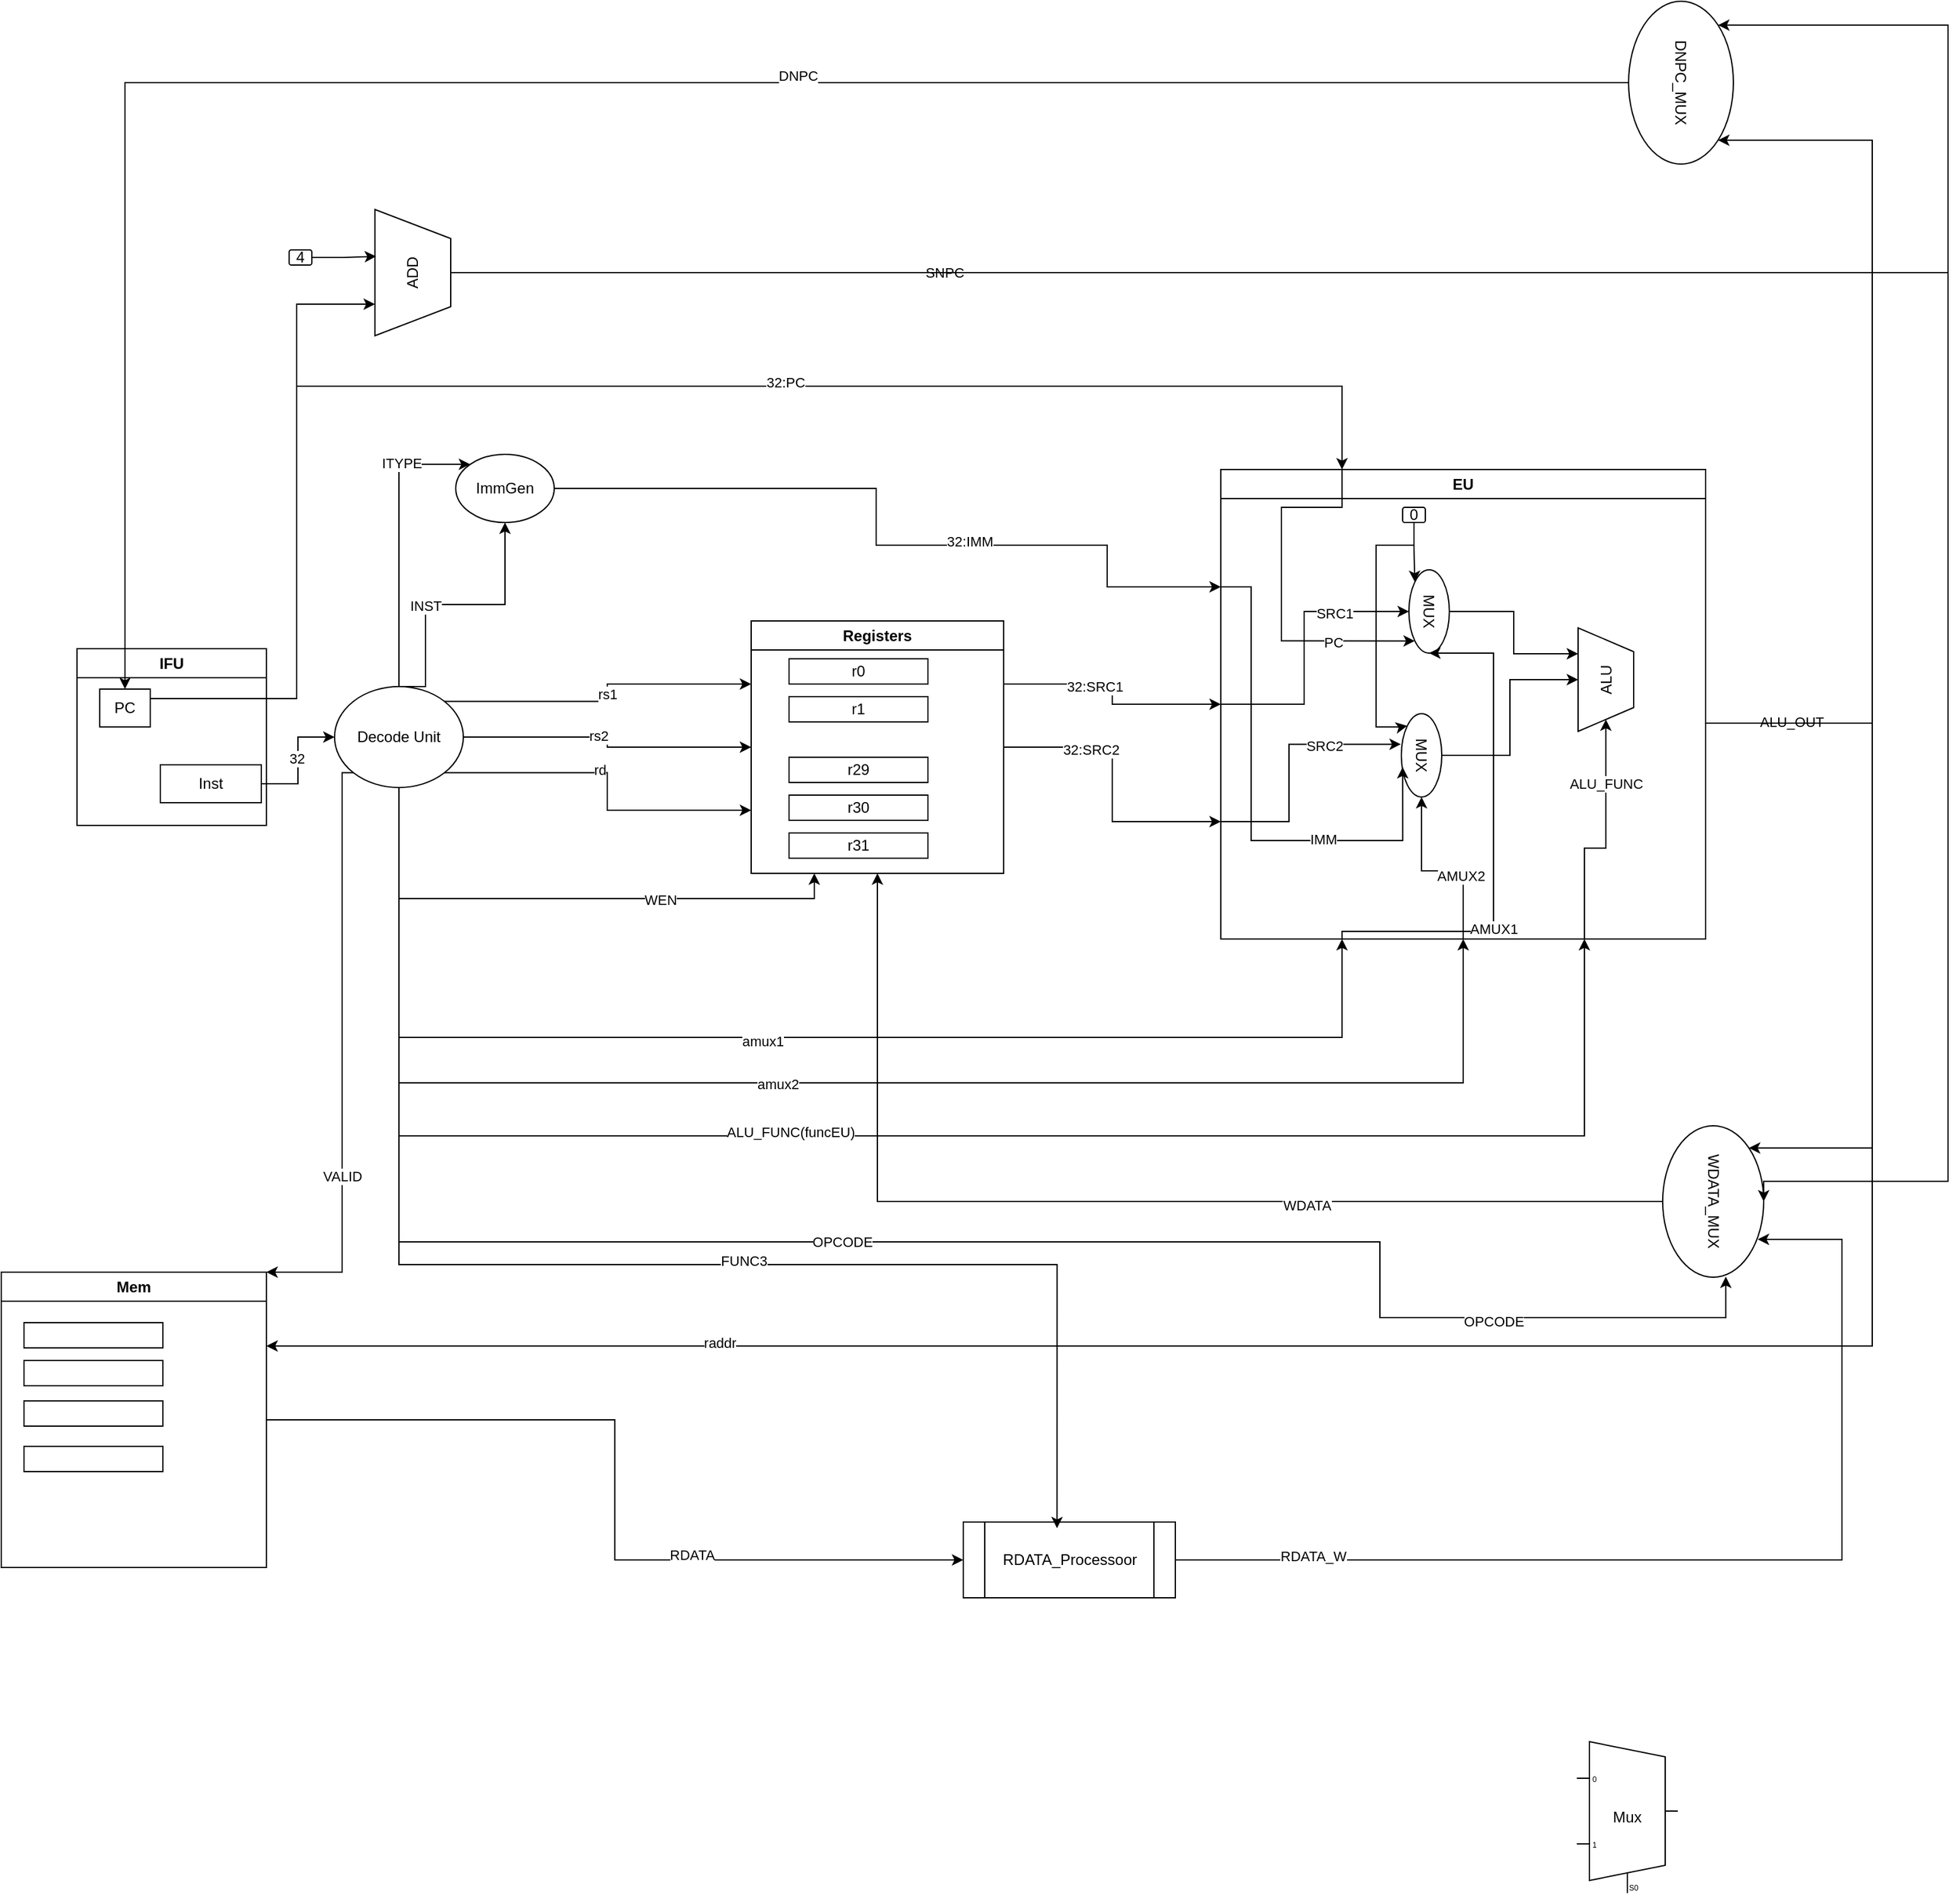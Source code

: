 <mxfile version="26.0.15" pages="3">
  <diagram name="第 1 页" id="GN0OuoiCQ_aFy3DAeqMj">
    <mxGraphModel dx="1313" dy="1822" grid="1" gridSize="6" guides="1" tooltips="1" connect="1" arrows="1" fold="1" page="1" pageScale="1" pageWidth="827" pageHeight="1169" math="0" shadow="0">
      <root>
        <mxCell id="0" />
        <mxCell id="1" parent="0" />
        <mxCell id="QfNz0zNg1munmrCPS3T4-1" value="IFU" style="swimlane;whiteSpace=wrap;html=1;" parent="1" vertex="1">
          <mxGeometry x="90" y="280" width="150" height="140" as="geometry" />
        </mxCell>
        <mxCell id="QfNz0zNg1munmrCPS3T4-2" value="PC" style="rounded=0;whiteSpace=wrap;html=1;" parent="QfNz0zNg1munmrCPS3T4-1" vertex="1">
          <mxGeometry x="18" y="32" width="40" height="30" as="geometry" />
        </mxCell>
        <mxCell id="QfNz0zNg1munmrCPS3T4-3" value="Inst" style="rounded=0;whiteSpace=wrap;html=1;" parent="QfNz0zNg1munmrCPS3T4-1" vertex="1">
          <mxGeometry x="66" y="92" width="80" height="30" as="geometry" />
        </mxCell>
        <mxCell id="okmHTZkQUsZOJ27MCKVJ-14" style="edgeStyle=orthogonalEdgeStyle;rounded=0;orthogonalLoop=1;jettySize=auto;html=1;exitX=1;exitY=0;exitDx=0;exitDy=0;entryX=0;entryY=0.25;entryDx=0;entryDy=0;" parent="1" source="QfNz0zNg1munmrCPS3T4-4" target="okmHTZkQUsZOJ27MCKVJ-3" edge="1">
          <mxGeometry relative="1" as="geometry" />
        </mxCell>
        <mxCell id="okmHTZkQUsZOJ27MCKVJ-15" value="rs1" style="edgeLabel;html=1;align=center;verticalAlign=middle;resizable=0;points=[];" parent="okmHTZkQUsZOJ27MCKVJ-14" vertex="1" connectable="0">
          <mxGeometry x="0.049" relative="1" as="geometry">
            <mxPoint as="offset" />
          </mxGeometry>
        </mxCell>
        <mxCell id="okmHTZkQUsZOJ27MCKVJ-17" style="edgeStyle=orthogonalEdgeStyle;rounded=0;orthogonalLoop=1;jettySize=auto;html=1;exitX=1;exitY=0.5;exitDx=0;exitDy=0;entryX=0;entryY=0.5;entryDx=0;entryDy=0;" parent="1" source="QfNz0zNg1munmrCPS3T4-4" target="okmHTZkQUsZOJ27MCKVJ-3" edge="1">
          <mxGeometry relative="1" as="geometry" />
        </mxCell>
        <mxCell id="okmHTZkQUsZOJ27MCKVJ-18" value="rs2" style="edgeLabel;html=1;align=center;verticalAlign=middle;resizable=0;points=[];" parent="okmHTZkQUsZOJ27MCKVJ-17" vertex="1" connectable="0">
          <mxGeometry x="-0.096" y="1" relative="1" as="geometry">
            <mxPoint as="offset" />
          </mxGeometry>
        </mxCell>
        <mxCell id="okmHTZkQUsZOJ27MCKVJ-19" style="edgeStyle=orthogonalEdgeStyle;rounded=0;orthogonalLoop=1;jettySize=auto;html=1;exitX=1;exitY=1;exitDx=0;exitDy=0;entryX=0;entryY=0.75;entryDx=0;entryDy=0;" parent="1" source="QfNz0zNg1munmrCPS3T4-4" target="okmHTZkQUsZOJ27MCKVJ-3" edge="1">
          <mxGeometry relative="1" as="geometry" />
        </mxCell>
        <mxCell id="okmHTZkQUsZOJ27MCKVJ-20" value="rd" style="edgeLabel;html=1;align=center;verticalAlign=middle;resizable=0;points=[];" parent="okmHTZkQUsZOJ27MCKVJ-19" vertex="1" connectable="0">
          <mxGeometry x="-0.1" y="3" relative="1" as="geometry">
            <mxPoint as="offset" />
          </mxGeometry>
        </mxCell>
        <mxCell id="okmHTZkQUsZOJ27MCKVJ-21" style="edgeStyle=orthogonalEdgeStyle;rounded=0;orthogonalLoop=1;jettySize=auto;html=1;exitX=0.5;exitY=1;exitDx=0;exitDy=0;entryX=0.25;entryY=1;entryDx=0;entryDy=0;" parent="1" source="QfNz0zNg1munmrCPS3T4-4" target="okmHTZkQUsZOJ27MCKVJ-3" edge="1">
          <mxGeometry relative="1" as="geometry" />
        </mxCell>
        <mxCell id="okmHTZkQUsZOJ27MCKVJ-22" value="WEN" style="edgeLabel;html=1;align=center;verticalAlign=middle;resizable=0;points=[];" parent="okmHTZkQUsZOJ27MCKVJ-21" vertex="1" connectable="0">
          <mxGeometry x="0.347" y="-1" relative="1" as="geometry">
            <mxPoint as="offset" />
          </mxGeometry>
        </mxCell>
        <mxCell id="okmHTZkQUsZOJ27MCKVJ-24" style="edgeStyle=orthogonalEdgeStyle;rounded=0;orthogonalLoop=1;jettySize=auto;html=1;exitX=0.5;exitY=0;exitDx=0;exitDy=0;entryX=0;entryY=0;entryDx=0;entryDy=0;" parent="1" source="QfNz0zNg1munmrCPS3T4-4" target="okmHTZkQUsZOJ27MCKVJ-23" edge="1">
          <mxGeometry relative="1" as="geometry">
            <Array as="points">
              <mxPoint x="345" y="134" />
            </Array>
          </mxGeometry>
        </mxCell>
        <mxCell id="okmHTZkQUsZOJ27MCKVJ-28" value="ITYPE" style="edgeLabel;html=1;align=center;verticalAlign=middle;resizable=0;points=[];" parent="okmHTZkQUsZOJ27MCKVJ-24" vertex="1" connectable="0">
          <mxGeometry x="0.533" y="1" relative="1" as="geometry">
            <mxPoint as="offset" />
          </mxGeometry>
        </mxCell>
        <mxCell id="okmHTZkQUsZOJ27MCKVJ-36" style="edgeStyle=orthogonalEdgeStyle;rounded=0;orthogonalLoop=1;jettySize=auto;html=1;exitX=0.5;exitY=0;exitDx=0;exitDy=0;entryX=0.5;entryY=1;entryDx=0;entryDy=0;" parent="1" source="QfNz0zNg1munmrCPS3T4-4" target="okmHTZkQUsZOJ27MCKVJ-23" edge="1">
          <mxGeometry relative="1" as="geometry">
            <Array as="points">
              <mxPoint x="366" y="310" />
              <mxPoint x="366" y="245" />
              <mxPoint x="429" y="245" />
            </Array>
          </mxGeometry>
        </mxCell>
        <mxCell id="okmHTZkQUsZOJ27MCKVJ-37" value="INST" style="edgeLabel;html=1;align=center;verticalAlign=middle;resizable=0;points=[];" parent="okmHTZkQUsZOJ27MCKVJ-36" vertex="1" connectable="0">
          <mxGeometry x="-0.203" relative="1" as="geometry">
            <mxPoint as="offset" />
          </mxGeometry>
        </mxCell>
        <mxCell id="okmHTZkQUsZOJ27MCKVJ-68" style="edgeStyle=orthogonalEdgeStyle;rounded=0;orthogonalLoop=1;jettySize=auto;html=1;exitX=0.5;exitY=1;exitDx=0;exitDy=0;entryX=0.25;entryY=1;entryDx=0;entryDy=0;" parent="1" source="QfNz0zNg1munmrCPS3T4-4" target="okmHTZkQUsZOJ27MCKVJ-55" edge="1">
          <mxGeometry relative="1" as="geometry">
            <Array as="points">
              <mxPoint x="345" y="588" />
              <mxPoint x="1092" y="588" />
            </Array>
          </mxGeometry>
        </mxCell>
        <mxCell id="okmHTZkQUsZOJ27MCKVJ-69" value="amux1" style="edgeLabel;html=1;align=center;verticalAlign=middle;resizable=0;points=[];" parent="okmHTZkQUsZOJ27MCKVJ-68" vertex="1" connectable="0">
          <mxGeometry x="-0.051" y="-3" relative="1" as="geometry">
            <mxPoint as="offset" />
          </mxGeometry>
        </mxCell>
        <mxCell id="okmHTZkQUsZOJ27MCKVJ-70" style="edgeStyle=orthogonalEdgeStyle;rounded=0;orthogonalLoop=1;jettySize=auto;html=1;exitX=0.5;exitY=1;exitDx=0;exitDy=0;entryX=0.5;entryY=1;entryDx=0;entryDy=0;" parent="1" source="QfNz0zNg1munmrCPS3T4-4" target="okmHTZkQUsZOJ27MCKVJ-55" edge="1">
          <mxGeometry relative="1" as="geometry">
            <Array as="points">
              <mxPoint x="345" y="624" />
              <mxPoint x="1188" y="624" />
            </Array>
          </mxGeometry>
        </mxCell>
        <mxCell id="okmHTZkQUsZOJ27MCKVJ-71" value="amux2" style="edgeLabel;html=1;align=center;verticalAlign=middle;resizable=0;points=[];" parent="okmHTZkQUsZOJ27MCKVJ-70" vertex="1" connectable="0">
          <mxGeometry x="-0.103" y="-1" relative="1" as="geometry">
            <mxPoint as="offset" />
          </mxGeometry>
        </mxCell>
        <mxCell id="okmHTZkQUsZOJ27MCKVJ-72" style="edgeStyle=orthogonalEdgeStyle;rounded=0;orthogonalLoop=1;jettySize=auto;html=1;exitX=0.5;exitY=1;exitDx=0;exitDy=0;entryX=0.75;entryY=1;entryDx=0;entryDy=0;" parent="1" source="QfNz0zNg1munmrCPS3T4-4" target="okmHTZkQUsZOJ27MCKVJ-55" edge="1">
          <mxGeometry relative="1" as="geometry">
            <Array as="points">
              <mxPoint x="345" y="666" />
              <mxPoint x="1284" y="666" />
            </Array>
          </mxGeometry>
        </mxCell>
        <mxCell id="okmHTZkQUsZOJ27MCKVJ-73" value="ALU_FUNC(funcEU)" style="edgeLabel;html=1;align=center;verticalAlign=middle;resizable=0;points=[];" parent="okmHTZkQUsZOJ27MCKVJ-72" vertex="1" connectable="0">
          <mxGeometry x="-0.146" y="3" relative="1" as="geometry">
            <mxPoint as="offset" />
          </mxGeometry>
        </mxCell>
        <mxCell id="Ti2YVI1qTN8rpE1r6u0E-8" style="edgeStyle=orthogonalEdgeStyle;rounded=0;orthogonalLoop=1;jettySize=auto;html=1;exitX=0;exitY=1;exitDx=0;exitDy=0;entryX=1;entryY=0;entryDx=0;entryDy=0;" edge="1" parent="1" source="QfNz0zNg1munmrCPS3T4-4" target="QfNz0zNg1munmrCPS3T4-6">
          <mxGeometry relative="1" as="geometry">
            <Array as="points">
              <mxPoint x="300" y="378" />
              <mxPoint x="300" y="774" />
            </Array>
          </mxGeometry>
        </mxCell>
        <mxCell id="Ti2YVI1qTN8rpE1r6u0E-9" value="VALID" style="edgeLabel;html=1;align=center;verticalAlign=middle;resizable=0;points=[];" vertex="1" connectable="0" parent="Ti2YVI1qTN8rpE1r6u0E-8">
          <mxGeometry x="0.412" relative="1" as="geometry">
            <mxPoint as="offset" />
          </mxGeometry>
        </mxCell>
        <mxCell id="QfNz0zNg1munmrCPS3T4-4" value="Decode Unit" style="ellipse;whiteSpace=wrap;html=1;" parent="1" vertex="1">
          <mxGeometry x="294" y="310" width="102" height="80" as="geometry" />
        </mxCell>
        <mxCell id="QfNz0zNg1munmrCPS3T4-5" style="edgeStyle=orthogonalEdgeStyle;rounded=0;orthogonalLoop=1;jettySize=auto;html=1;exitX=1;exitY=0.5;exitDx=0;exitDy=0;entryX=0;entryY=0.5;entryDx=0;entryDy=0;" parent="1" source="QfNz0zNg1munmrCPS3T4-3" target="QfNz0zNg1munmrCPS3T4-4" edge="1">
          <mxGeometry relative="1" as="geometry" />
        </mxCell>
        <mxCell id="QfNz0zNg1munmrCPS3T4-13" value="32" style="edgeLabel;html=1;align=center;verticalAlign=middle;resizable=0;points=[];" parent="QfNz0zNg1munmrCPS3T4-5" vertex="1" connectable="0">
          <mxGeometry x="0.032" y="1" relative="1" as="geometry">
            <mxPoint as="offset" />
          </mxGeometry>
        </mxCell>
        <mxCell id="Ti2YVI1qTN8rpE1r6u0E-30" style="edgeStyle=orthogonalEdgeStyle;rounded=0;orthogonalLoop=1;jettySize=auto;html=1;exitX=1;exitY=0.5;exitDx=0;exitDy=0;entryX=0;entryY=0.5;entryDx=0;entryDy=0;" edge="1" parent="1" source="QfNz0zNg1munmrCPS3T4-6" target="Ti2YVI1qTN8rpE1r6u0E-31">
          <mxGeometry relative="1" as="geometry">
            <mxPoint x="726" y="1014" as="targetPoint" />
          </mxGeometry>
        </mxCell>
        <mxCell id="Ti2YVI1qTN8rpE1r6u0E-35" value="RDATA" style="edgeLabel;html=1;align=center;verticalAlign=middle;resizable=0;points=[];" vertex="1" connectable="0" parent="Ti2YVI1qTN8rpE1r6u0E-30">
          <mxGeometry x="0.351" y="4" relative="1" as="geometry">
            <mxPoint as="offset" />
          </mxGeometry>
        </mxCell>
        <mxCell id="QfNz0zNg1munmrCPS3T4-6" value="Mem" style="swimlane;whiteSpace=wrap;html=1;" parent="1" vertex="1">
          <mxGeometry x="30" y="774" width="210" height="234" as="geometry" />
        </mxCell>
        <mxCell id="QfNz0zNg1munmrCPS3T4-9" value="" style="rounded=0;whiteSpace=wrap;html=1;" parent="QfNz0zNg1munmrCPS3T4-6" vertex="1">
          <mxGeometry x="18" y="40" width="110" height="20" as="geometry" />
        </mxCell>
        <mxCell id="QfNz0zNg1munmrCPS3T4-10" value="" style="rounded=0;whiteSpace=wrap;html=1;" parent="QfNz0zNg1munmrCPS3T4-6" vertex="1">
          <mxGeometry x="18" y="138" width="110" height="20" as="geometry" />
        </mxCell>
        <mxCell id="QfNz0zNg1munmrCPS3T4-11" value="" style="rounded=0;whiteSpace=wrap;html=1;" parent="QfNz0zNg1munmrCPS3T4-6" vertex="1">
          <mxGeometry x="18" y="102" width="110" height="20" as="geometry" />
        </mxCell>
        <mxCell id="QfNz0zNg1munmrCPS3T4-12" value="" style="rounded=0;whiteSpace=wrap;html=1;" parent="QfNz0zNg1munmrCPS3T4-6" vertex="1">
          <mxGeometry x="18" y="70" width="110" height="20" as="geometry" />
        </mxCell>
        <mxCell id="okmHTZkQUsZOJ27MCKVJ-60" style="edgeStyle=orthogonalEdgeStyle;rounded=0;orthogonalLoop=1;jettySize=auto;html=1;exitX=1;exitY=0.25;exitDx=0;exitDy=0;entryX=0;entryY=0.5;entryDx=0;entryDy=0;" parent="1" source="okmHTZkQUsZOJ27MCKVJ-3" target="okmHTZkQUsZOJ27MCKVJ-55" edge="1">
          <mxGeometry relative="1" as="geometry" />
        </mxCell>
        <mxCell id="okmHTZkQUsZOJ27MCKVJ-61" value="32:SRC1" style="edgeLabel;html=1;align=center;verticalAlign=middle;resizable=0;points=[];" parent="okmHTZkQUsZOJ27MCKVJ-60" vertex="1" connectable="0">
          <mxGeometry x="-0.242" y="-2" relative="1" as="geometry">
            <mxPoint as="offset" />
          </mxGeometry>
        </mxCell>
        <mxCell id="okmHTZkQUsZOJ27MCKVJ-62" style="edgeStyle=orthogonalEdgeStyle;rounded=0;orthogonalLoop=1;jettySize=auto;html=1;exitX=1;exitY=0.5;exitDx=0;exitDy=0;entryX=0;entryY=0.75;entryDx=0;entryDy=0;" parent="1" source="okmHTZkQUsZOJ27MCKVJ-3" target="okmHTZkQUsZOJ27MCKVJ-55" edge="1">
          <mxGeometry relative="1" as="geometry" />
        </mxCell>
        <mxCell id="okmHTZkQUsZOJ27MCKVJ-63" value="32:SRC2" style="edgeLabel;html=1;align=center;verticalAlign=middle;resizable=0;points=[];" parent="okmHTZkQUsZOJ27MCKVJ-62" vertex="1" connectable="0">
          <mxGeometry x="-0.404" y="-2" relative="1" as="geometry">
            <mxPoint as="offset" />
          </mxGeometry>
        </mxCell>
        <mxCell id="okmHTZkQUsZOJ27MCKVJ-3" value="Registers" style="swimlane;whiteSpace=wrap;html=1;" parent="1" vertex="1">
          <mxGeometry x="624" y="258" width="200" height="200" as="geometry" />
        </mxCell>
        <mxCell id="okmHTZkQUsZOJ27MCKVJ-4" value="r0" style="rounded=0;whiteSpace=wrap;html=1;" parent="okmHTZkQUsZOJ27MCKVJ-3" vertex="1">
          <mxGeometry x="30" y="30" width="110" height="20" as="geometry" />
        </mxCell>
        <mxCell id="okmHTZkQUsZOJ27MCKVJ-9" value="r31" style="rounded=0;whiteSpace=wrap;html=1;" parent="okmHTZkQUsZOJ27MCKVJ-3" vertex="1">
          <mxGeometry x="30" y="168" width="110" height="20" as="geometry" />
        </mxCell>
        <mxCell id="okmHTZkQUsZOJ27MCKVJ-8" value="r30" style="rounded=0;whiteSpace=wrap;html=1;" parent="okmHTZkQUsZOJ27MCKVJ-3" vertex="1">
          <mxGeometry x="30" y="138" width="110" height="20" as="geometry" />
        </mxCell>
        <mxCell id="okmHTZkQUsZOJ27MCKVJ-7" value="r29" style="rounded=0;whiteSpace=wrap;html=1;" parent="okmHTZkQUsZOJ27MCKVJ-3" vertex="1">
          <mxGeometry x="30" y="108" width="110" height="20" as="geometry" />
        </mxCell>
        <mxCell id="okmHTZkQUsZOJ27MCKVJ-6" value="r1" style="rounded=0;whiteSpace=wrap;html=1;" parent="okmHTZkQUsZOJ27MCKVJ-3" vertex="1">
          <mxGeometry x="30" y="60" width="110" height="20" as="geometry" />
        </mxCell>
        <mxCell id="okmHTZkQUsZOJ27MCKVJ-58" style="edgeStyle=orthogonalEdgeStyle;rounded=0;orthogonalLoop=1;jettySize=auto;html=1;exitX=1;exitY=0.5;exitDx=0;exitDy=0;entryX=0;entryY=0.25;entryDx=0;entryDy=0;" parent="1" source="okmHTZkQUsZOJ27MCKVJ-23" target="okmHTZkQUsZOJ27MCKVJ-55" edge="1">
          <mxGeometry relative="1" as="geometry">
            <Array as="points">
              <mxPoint x="723" y="153" />
              <mxPoint x="723" y="198" />
              <mxPoint x="906" y="198" />
              <mxPoint x="906" y="231" />
            </Array>
          </mxGeometry>
        </mxCell>
        <mxCell id="okmHTZkQUsZOJ27MCKVJ-59" value="32:IMM" style="edgeLabel;html=1;align=center;verticalAlign=middle;resizable=0;points=[];" parent="okmHTZkQUsZOJ27MCKVJ-58" vertex="1" connectable="0">
          <mxGeometry x="0.235" y="3" relative="1" as="geometry">
            <mxPoint as="offset" />
          </mxGeometry>
        </mxCell>
        <mxCell id="okmHTZkQUsZOJ27MCKVJ-23" value="ImmGen" style="ellipse;whiteSpace=wrap;html=1;" parent="1" vertex="1">
          <mxGeometry x="390" y="126" width="78" height="54" as="geometry" />
        </mxCell>
        <mxCell id="okmHTZkQUsZOJ27MCKVJ-75" style="edgeStyle=orthogonalEdgeStyle;rounded=0;orthogonalLoop=1;jettySize=auto;html=1;exitX=1;exitY=0.5;exitDx=0;exitDy=0;entryX=0;entryY=0;entryDx=0;entryDy=0;" parent="1" source="okmHTZkQUsZOJ27MCKVJ-55" target="okmHTZkQUsZOJ27MCKVJ-74" edge="1">
          <mxGeometry relative="1" as="geometry">
            <Array as="points">
              <mxPoint x="1512" y="339" />
              <mxPoint x="1512" y="676" />
            </Array>
          </mxGeometry>
        </mxCell>
        <mxCell id="okmHTZkQUsZOJ27MCKVJ-76" value="ALU_OUT" style="edgeLabel;html=1;align=center;verticalAlign=middle;resizable=0;points=[];" parent="okmHTZkQUsZOJ27MCKVJ-75" vertex="1" connectable="0">
          <mxGeometry x="-0.717" y="1" relative="1" as="geometry">
            <mxPoint as="offset" />
          </mxGeometry>
        </mxCell>
        <mxCell id="okmHTZkQUsZOJ27MCKVJ-91" style="edgeStyle=orthogonalEdgeStyle;rounded=0;orthogonalLoop=1;jettySize=auto;html=1;exitX=1;exitY=0.5;exitDx=0;exitDy=0;entryX=1;entryY=0;entryDx=0;entryDy=0;" parent="1" source="okmHTZkQUsZOJ27MCKVJ-55" target="okmHTZkQUsZOJ27MCKVJ-40" edge="1">
          <mxGeometry relative="1" as="geometry">
            <Array as="points">
              <mxPoint x="1512" y="339" />
              <mxPoint x="1512" y="-123" />
            </Array>
          </mxGeometry>
        </mxCell>
        <mxCell id="Ti2YVI1qTN8rpE1r6u0E-4" style="edgeStyle=orthogonalEdgeStyle;rounded=0;orthogonalLoop=1;jettySize=auto;html=1;exitX=1;exitY=0.5;exitDx=0;exitDy=0;entryX=1;entryY=0.25;entryDx=0;entryDy=0;" edge="1" parent="1" source="okmHTZkQUsZOJ27MCKVJ-55" target="QfNz0zNg1munmrCPS3T4-6">
          <mxGeometry relative="1" as="geometry">
            <mxPoint x="1512" y="900" as="targetPoint" />
            <Array as="points">
              <mxPoint x="1512" y="339" />
              <mxPoint x="1512" y="833" />
            </Array>
          </mxGeometry>
        </mxCell>
        <mxCell id="Ti2YVI1qTN8rpE1r6u0E-5" value="raddr" style="edgeLabel;html=1;align=center;verticalAlign=middle;resizable=0;points=[];" vertex="1" connectable="0" parent="Ti2YVI1qTN8rpE1r6u0E-4">
          <mxGeometry x="0.626" y="-3" relative="1" as="geometry">
            <mxPoint x="1" as="offset" />
          </mxGeometry>
        </mxCell>
        <mxCell id="okmHTZkQUsZOJ27MCKVJ-55" value="EU" style="swimlane;whiteSpace=wrap;html=1;" parent="1" vertex="1">
          <mxGeometry x="996" y="138" width="384" height="372" as="geometry" />
        </mxCell>
        <mxCell id="okmHTZkQUsZOJ27MCKVJ-96" style="edgeStyle=orthogonalEdgeStyle;rounded=0;orthogonalLoop=1;jettySize=auto;html=1;exitX=0.5;exitY=0;exitDx=0;exitDy=0;entryX=0.75;entryY=0;entryDx=0;entryDy=0;" parent="okmHTZkQUsZOJ27MCKVJ-55" source="okmHTZkQUsZOJ27MCKVJ-39" target="okmHTZkQUsZOJ27MCKVJ-25" edge="1">
          <mxGeometry relative="1" as="geometry" />
        </mxCell>
        <mxCell id="okmHTZkQUsZOJ27MCKVJ-39" value="MUX" style="ellipse;whiteSpace=wrap;html=1;rotation=90;" parent="okmHTZkQUsZOJ27MCKVJ-55" vertex="1">
          <mxGeometry x="132" y="96.5" width="66" height="32" as="geometry" />
        </mxCell>
        <mxCell id="okmHTZkQUsZOJ27MCKVJ-25" value="ALU" style="verticalLabelPosition=middle;verticalAlign=middle;html=1;shape=trapezoid;perimeter=trapezoidPerimeter;whiteSpace=wrap;size=0.23;arcSize=10;flipV=1;labelPosition=center;align=center;rotation=-90;" parent="okmHTZkQUsZOJ27MCKVJ-55" vertex="1">
          <mxGeometry x="264" y="144.5" width="82" height="44" as="geometry" />
        </mxCell>
        <mxCell id="Ti2YVI1qTN8rpE1r6u0E-23" style="edgeStyle=orthogonalEdgeStyle;rounded=0;orthogonalLoop=1;jettySize=auto;html=1;exitX=0.5;exitY=1;exitDx=0;exitDy=0;entryX=0;entryY=1;entryDx=0;entryDy=0;" edge="1" parent="okmHTZkQUsZOJ27MCKVJ-55" source="okmHTZkQUsZOJ27MCKVJ-47" target="okmHTZkQUsZOJ27MCKVJ-39">
          <mxGeometry relative="1" as="geometry" />
        </mxCell>
        <mxCell id="okmHTZkQUsZOJ27MCKVJ-47" value="0" style="rounded=1;whiteSpace=wrap;html=1;" parent="okmHTZkQUsZOJ27MCKVJ-55" vertex="1">
          <mxGeometry x="144" y="30" width="18" height="12" as="geometry" />
        </mxCell>
        <mxCell id="okmHTZkQUsZOJ27MCKVJ-95" value="" style="edgeStyle=orthogonalEdgeStyle;rounded=0;orthogonalLoop=1;jettySize=auto;html=1;" parent="okmHTZkQUsZOJ27MCKVJ-55" source="okmHTZkQUsZOJ27MCKVJ-90" target="okmHTZkQUsZOJ27MCKVJ-25" edge="1">
          <mxGeometry relative="1" as="geometry" />
        </mxCell>
        <mxCell id="okmHTZkQUsZOJ27MCKVJ-90" value="MUX" style="ellipse;whiteSpace=wrap;html=1;rotation=90;" parent="okmHTZkQUsZOJ27MCKVJ-55" vertex="1">
          <mxGeometry x="126" y="210.5" width="66" height="32" as="geometry" />
        </mxCell>
        <mxCell id="Ti2YVI1qTN8rpE1r6u0E-12" style="edgeStyle=orthogonalEdgeStyle;rounded=0;orthogonalLoop=1;jettySize=auto;html=1;exitX=0.25;exitY=1;exitDx=0;exitDy=0;entryX=1;entryY=0.5;entryDx=0;entryDy=0;" edge="1" parent="okmHTZkQUsZOJ27MCKVJ-55" source="okmHTZkQUsZOJ27MCKVJ-55" target="okmHTZkQUsZOJ27MCKVJ-39">
          <mxGeometry relative="1" as="geometry">
            <Array as="points">
              <mxPoint x="96" y="366" />
              <mxPoint x="216" y="366" />
              <mxPoint x="216" y="146" />
            </Array>
          </mxGeometry>
        </mxCell>
        <mxCell id="Ti2YVI1qTN8rpE1r6u0E-13" value="AMUX1" style="edgeLabel;html=1;align=center;verticalAlign=middle;resizable=0;points=[];" vertex="1" connectable="0" parent="Ti2YVI1qTN8rpE1r6u0E-12">
          <mxGeometry x="-0.368" y="1" relative="1" as="geometry">
            <mxPoint y="-1" as="offset" />
          </mxGeometry>
        </mxCell>
        <mxCell id="Ti2YVI1qTN8rpE1r6u0E-14" style="edgeStyle=orthogonalEdgeStyle;rounded=0;orthogonalLoop=1;jettySize=auto;html=1;exitX=0.5;exitY=1;exitDx=0;exitDy=0;entryX=1;entryY=0.5;entryDx=0;entryDy=0;" edge="1" parent="okmHTZkQUsZOJ27MCKVJ-55" source="okmHTZkQUsZOJ27MCKVJ-55" target="okmHTZkQUsZOJ27MCKVJ-90">
          <mxGeometry relative="1" as="geometry">
            <Array as="points">
              <mxPoint x="192" y="318" />
              <mxPoint x="159" y="318" />
            </Array>
          </mxGeometry>
        </mxCell>
        <mxCell id="Ti2YVI1qTN8rpE1r6u0E-15" value="AMUX2" style="edgeLabel;html=1;align=center;verticalAlign=middle;resizable=0;points=[];" vertex="1" connectable="0" parent="Ti2YVI1qTN8rpE1r6u0E-14">
          <mxGeometry x="-0.308" y="1" relative="1" as="geometry">
            <mxPoint x="-1" as="offset" />
          </mxGeometry>
        </mxCell>
        <mxCell id="Ti2YVI1qTN8rpE1r6u0E-16" style="edgeStyle=orthogonalEdgeStyle;rounded=0;orthogonalLoop=1;jettySize=auto;html=1;exitX=0.75;exitY=1;exitDx=0;exitDy=0;entryX=0;entryY=0.5;entryDx=0;entryDy=0;" edge="1" parent="okmHTZkQUsZOJ27MCKVJ-55" source="okmHTZkQUsZOJ27MCKVJ-55" target="okmHTZkQUsZOJ27MCKVJ-25">
          <mxGeometry relative="1" as="geometry">
            <Array as="points">
              <mxPoint x="288" y="300" />
              <mxPoint x="305" y="300" />
            </Array>
          </mxGeometry>
        </mxCell>
        <mxCell id="Ti2YVI1qTN8rpE1r6u0E-17" value="ALU_FUNC" style="edgeLabel;html=1;align=center;verticalAlign=middle;resizable=0;points=[];" vertex="1" connectable="0" parent="Ti2YVI1qTN8rpE1r6u0E-16">
          <mxGeometry x="0.464" relative="1" as="geometry">
            <mxPoint as="offset" />
          </mxGeometry>
        </mxCell>
        <mxCell id="Ti2YVI1qTN8rpE1r6u0E-18" style="edgeStyle=orthogonalEdgeStyle;rounded=0;orthogonalLoop=1;jettySize=auto;html=1;exitX=0;exitY=0.5;exitDx=0;exitDy=0;entryX=0.5;entryY=1;entryDx=0;entryDy=0;" edge="1" parent="okmHTZkQUsZOJ27MCKVJ-55" source="okmHTZkQUsZOJ27MCKVJ-55" target="okmHTZkQUsZOJ27MCKVJ-39">
          <mxGeometry relative="1" as="geometry">
            <Array as="points">
              <mxPoint x="66" y="186" />
              <mxPoint x="66" y="113" />
            </Array>
          </mxGeometry>
        </mxCell>
        <mxCell id="Ti2YVI1qTN8rpE1r6u0E-19" value="SRC1" style="edgeLabel;html=1;align=center;verticalAlign=middle;resizable=0;points=[];" vertex="1" connectable="0" parent="Ti2YVI1qTN8rpE1r6u0E-18">
          <mxGeometry x="0.467" y="-1" relative="1" as="geometry">
            <mxPoint as="offset" />
          </mxGeometry>
        </mxCell>
        <mxCell id="Ti2YVI1qTN8rpE1r6u0E-20" style="edgeStyle=orthogonalEdgeStyle;rounded=0;orthogonalLoop=1;jettySize=auto;html=1;exitX=0.25;exitY=0;exitDx=0;exitDy=0;entryX=1;entryY=1;entryDx=0;entryDy=0;" edge="1" parent="okmHTZkQUsZOJ27MCKVJ-55" source="okmHTZkQUsZOJ27MCKVJ-55" target="okmHTZkQUsZOJ27MCKVJ-39">
          <mxGeometry relative="1" as="geometry">
            <Array as="points">
              <mxPoint x="96" y="30" />
              <mxPoint x="48" y="30" />
              <mxPoint x="48" y="136" />
            </Array>
          </mxGeometry>
        </mxCell>
        <mxCell id="Ti2YVI1qTN8rpE1r6u0E-24" value="PC" style="edgeLabel;html=1;align=center;verticalAlign=middle;resizable=0;points=[];" vertex="1" connectable="0" parent="Ti2YVI1qTN8rpE1r6u0E-20">
          <mxGeometry x="0.556" y="-1" relative="1" as="geometry">
            <mxPoint as="offset" />
          </mxGeometry>
        </mxCell>
        <mxCell id="Ti2YVI1qTN8rpE1r6u0E-25" style="edgeStyle=orthogonalEdgeStyle;rounded=0;orthogonalLoop=1;jettySize=auto;html=1;exitX=0.5;exitY=1;exitDx=0;exitDy=0;entryX=0;entryY=1;entryDx=0;entryDy=0;" edge="1" parent="okmHTZkQUsZOJ27MCKVJ-55" source="okmHTZkQUsZOJ27MCKVJ-47" target="okmHTZkQUsZOJ27MCKVJ-90">
          <mxGeometry relative="1" as="geometry">
            <Array as="points">
              <mxPoint x="153" y="60" />
              <mxPoint x="123" y="60" />
              <mxPoint x="123" y="204" />
              <mxPoint x="143" y="204" />
              <mxPoint x="143" y="203" />
            </Array>
          </mxGeometry>
        </mxCell>
        <mxCell id="Ti2YVI1qTN8rpE1r6u0E-26" style="edgeStyle=orthogonalEdgeStyle;rounded=0;orthogonalLoop=1;jettySize=auto;html=1;exitX=0;exitY=0.75;exitDx=0;exitDy=0;entryX=0.367;entryY=1.013;entryDx=0;entryDy=0;entryPerimeter=0;" edge="1" parent="okmHTZkQUsZOJ27MCKVJ-55" source="okmHTZkQUsZOJ27MCKVJ-55" target="okmHTZkQUsZOJ27MCKVJ-90">
          <mxGeometry relative="1" as="geometry">
            <Array as="points">
              <mxPoint x="54" y="279" />
              <mxPoint x="54" y="218" />
            </Array>
          </mxGeometry>
        </mxCell>
        <mxCell id="Ti2YVI1qTN8rpE1r6u0E-27" value="SRC2" style="edgeLabel;html=1;align=center;verticalAlign=middle;resizable=0;points=[];" vertex="1" connectable="0" parent="Ti2YVI1qTN8rpE1r6u0E-26">
          <mxGeometry x="0.408" y="-1" relative="1" as="geometry">
            <mxPoint as="offset" />
          </mxGeometry>
        </mxCell>
        <mxCell id="Ti2YVI1qTN8rpE1r6u0E-28" style="edgeStyle=orthogonalEdgeStyle;rounded=0;orthogonalLoop=1;jettySize=auto;html=1;exitX=0;exitY=0.25;exitDx=0;exitDy=0;entryX=0.641;entryY=0.967;entryDx=0;entryDy=0;entryPerimeter=0;" edge="1" parent="okmHTZkQUsZOJ27MCKVJ-55" source="okmHTZkQUsZOJ27MCKVJ-55" target="okmHTZkQUsZOJ27MCKVJ-90">
          <mxGeometry relative="1" as="geometry">
            <Array as="points">
              <mxPoint x="24" y="93" />
              <mxPoint x="24" y="294" />
              <mxPoint x="144" y="294" />
            </Array>
          </mxGeometry>
        </mxCell>
        <mxCell id="Ti2YVI1qTN8rpE1r6u0E-29" value="IMM" style="edgeLabel;html=1;align=center;verticalAlign=middle;resizable=0;points=[];" vertex="1" connectable="0" parent="Ti2YVI1qTN8rpE1r6u0E-28">
          <mxGeometry x="0.398" y="1" relative="1" as="geometry">
            <mxPoint as="offset" />
          </mxGeometry>
        </mxCell>
        <mxCell id="okmHTZkQUsZOJ27MCKVJ-64" style="edgeStyle=orthogonalEdgeStyle;rounded=0;orthogonalLoop=1;jettySize=auto;html=1;exitX=1;exitY=0.25;exitDx=0;exitDy=0;" parent="1" source="QfNz0zNg1munmrCPS3T4-2" edge="1">
          <mxGeometry relative="1" as="geometry">
            <Array as="points">
              <mxPoint x="264" y="320" />
              <mxPoint x="264" y="72" />
              <mxPoint x="1092" y="72" />
            </Array>
            <mxPoint x="1092" y="138" as="targetPoint" />
          </mxGeometry>
        </mxCell>
        <mxCell id="okmHTZkQUsZOJ27MCKVJ-66" value="32:PC" style="edgeLabel;html=1;align=center;verticalAlign=middle;resizable=0;points=[];" parent="okmHTZkQUsZOJ27MCKVJ-64" vertex="1" connectable="0">
          <mxGeometry x="0.193" y="3" relative="1" as="geometry">
            <mxPoint as="offset" />
          </mxGeometry>
        </mxCell>
        <mxCell id="okmHTZkQUsZOJ27MCKVJ-87" style="edgeStyle=orthogonalEdgeStyle;rounded=0;orthogonalLoop=1;jettySize=auto;html=1;exitX=0.5;exitY=1;exitDx=0;exitDy=0;entryX=0.5;entryY=1;entryDx=0;entryDy=0;" parent="1" source="okmHTZkQUsZOJ27MCKVJ-74" target="okmHTZkQUsZOJ27MCKVJ-3" edge="1">
          <mxGeometry relative="1" as="geometry" />
        </mxCell>
        <mxCell id="okmHTZkQUsZOJ27MCKVJ-88" value="WDATA" style="edgeLabel;html=1;align=center;verticalAlign=middle;resizable=0;points=[];" parent="okmHTZkQUsZOJ27MCKVJ-87" vertex="1" connectable="0">
          <mxGeometry x="-0.361" y="3" relative="1" as="geometry">
            <mxPoint as="offset" />
          </mxGeometry>
        </mxCell>
        <mxCell id="okmHTZkQUsZOJ27MCKVJ-74" value="WDATA_MUX" style="ellipse;whiteSpace=wrap;html=1;rotation=90;" parent="1" vertex="1">
          <mxGeometry x="1326" y="678" width="120" height="80" as="geometry" />
        </mxCell>
        <mxCell id="okmHTZkQUsZOJ27MCKVJ-79" value="4" style="rounded=1;whiteSpace=wrap;html=1;" parent="1" vertex="1">
          <mxGeometry x="258" y="-36" width="18" height="12" as="geometry" />
        </mxCell>
        <mxCell id="okmHTZkQUsZOJ27MCKVJ-81" value="Mux" style="shadow=0;dashed=0;align=center;html=1;strokeWidth=1;shape=mxgraph.electrical.abstract.mux2;whiteSpace=wrap;" parent="1" vertex="1">
          <mxGeometry x="1278" y="1146" width="80" height="120" as="geometry" />
        </mxCell>
        <mxCell id="okmHTZkQUsZOJ27MCKVJ-85" style="edgeStyle=orthogonalEdgeStyle;rounded=0;orthogonalLoop=1;jettySize=auto;html=1;exitX=0.5;exitY=1;exitDx=0;exitDy=0;entryX=0.5;entryY=0;entryDx=0;entryDy=0;" parent="1" source="okmHTZkQUsZOJ27MCKVJ-83" target="okmHTZkQUsZOJ27MCKVJ-74" edge="1">
          <mxGeometry relative="1" as="geometry">
            <mxPoint x="1500" y="798" as="targetPoint" />
            <Array as="points">
              <mxPoint x="1572" y="-18" />
              <mxPoint x="1572" y="702" />
              <mxPoint x="1426" y="702" />
            </Array>
          </mxGeometry>
        </mxCell>
        <mxCell id="okmHTZkQUsZOJ27MCKVJ-86" value="SNPC" style="edgeLabel;html=1;align=center;verticalAlign=middle;resizable=0;points=[];" parent="okmHTZkQUsZOJ27MCKVJ-85" vertex="1" connectable="0">
          <mxGeometry x="-0.24" relative="1" as="geometry">
            <mxPoint x="-395" as="offset" />
          </mxGeometry>
        </mxCell>
        <mxCell id="okmHTZkQUsZOJ27MCKVJ-92" style="edgeStyle=orthogonalEdgeStyle;rounded=0;orthogonalLoop=1;jettySize=auto;html=1;exitX=0.5;exitY=1;exitDx=0;exitDy=0;entryX=0;entryY=0;entryDx=0;entryDy=0;" parent="1" source="okmHTZkQUsZOJ27MCKVJ-83" target="okmHTZkQUsZOJ27MCKVJ-40" edge="1">
          <mxGeometry relative="1" as="geometry">
            <Array as="points">
              <mxPoint x="1572" y="-18" />
              <mxPoint x="1572" y="-214" />
            </Array>
          </mxGeometry>
        </mxCell>
        <mxCell id="okmHTZkQUsZOJ27MCKVJ-83" value="ADD" style="verticalLabelPosition=middle;verticalAlign=middle;html=1;shape=trapezoid;perimeter=trapezoidPerimeter;whiteSpace=wrap;size=0.23;arcSize=10;flipV=1;labelPosition=center;align=center;rotation=-90;" parent="1" vertex="1">
          <mxGeometry x="306" y="-48" width="100" height="60" as="geometry" />
        </mxCell>
        <mxCell id="okmHTZkQUsZOJ27MCKVJ-84" style="edgeStyle=orthogonalEdgeStyle;rounded=0;orthogonalLoop=1;jettySize=auto;html=1;exitX=1;exitY=0.5;exitDx=0;exitDy=0;entryX=0.629;entryY=0.985;entryDx=0;entryDy=0;entryPerimeter=0;" parent="1" source="okmHTZkQUsZOJ27MCKVJ-79" target="okmHTZkQUsZOJ27MCKVJ-83" edge="1">
          <mxGeometry relative="1" as="geometry" />
        </mxCell>
        <mxCell id="okmHTZkQUsZOJ27MCKVJ-78" style="edgeStyle=orthogonalEdgeStyle;rounded=0;orthogonalLoop=1;jettySize=auto;html=1;exitX=1;exitY=0.25;exitDx=0;exitDy=0;entryX=0.25;entryY=0;entryDx=0;entryDy=0;" parent="1" source="QfNz0zNg1munmrCPS3T4-2" target="okmHTZkQUsZOJ27MCKVJ-83" edge="1">
          <mxGeometry relative="1" as="geometry">
            <mxPoint x="312" as="targetPoint" />
            <Array as="points">
              <mxPoint x="264" y="319" />
              <mxPoint x="264" y="7" />
            </Array>
          </mxGeometry>
        </mxCell>
        <mxCell id="okmHTZkQUsZOJ27MCKVJ-93" style="edgeStyle=orthogonalEdgeStyle;rounded=0;orthogonalLoop=1;jettySize=auto;html=1;exitX=0.5;exitY=1;exitDx=0;exitDy=0;entryX=0.5;entryY=0;entryDx=0;entryDy=0;" parent="1" source="okmHTZkQUsZOJ27MCKVJ-40" target="QfNz0zNg1munmrCPS3T4-2" edge="1">
          <mxGeometry relative="1" as="geometry" />
        </mxCell>
        <mxCell id="okmHTZkQUsZOJ27MCKVJ-94" value="DNPC" style="edgeLabel;html=1;align=center;verticalAlign=middle;resizable=0;points=[];" parent="okmHTZkQUsZOJ27MCKVJ-93" vertex="1" connectable="0">
          <mxGeometry x="-0.212" y="-6" relative="1" as="geometry">
            <mxPoint as="offset" />
          </mxGeometry>
        </mxCell>
        <mxCell id="okmHTZkQUsZOJ27MCKVJ-40" value="DNPC_MUX" style="ellipse;whiteSpace=wrap;html=1;rotation=90;" parent="1" vertex="1">
          <mxGeometry x="1296" y="-210" width="129" height="83" as="geometry" />
        </mxCell>
        <mxCell id="Ti2YVI1qTN8rpE1r6u0E-31" value="RDATA_Processoor" style="shape=process;whiteSpace=wrap;html=1;backgroundOutline=1;" vertex="1" parent="1">
          <mxGeometry x="792" y="972" width="168" height="60" as="geometry" />
        </mxCell>
        <mxCell id="Ti2YVI1qTN8rpE1r6u0E-32" style="edgeStyle=orthogonalEdgeStyle;rounded=0;orthogonalLoop=1;jettySize=auto;html=1;exitX=1;exitY=0.5;exitDx=0;exitDy=0;entryX=0.75;entryY=0.059;entryDx=0;entryDy=0;entryPerimeter=0;" edge="1" parent="1" source="Ti2YVI1qTN8rpE1r6u0E-31" target="okmHTZkQUsZOJ27MCKVJ-74">
          <mxGeometry relative="1" as="geometry">
            <Array as="points">
              <mxPoint x="1488" y="1002" />
              <mxPoint x="1488" y="748" />
            </Array>
          </mxGeometry>
        </mxCell>
        <mxCell id="Ti2YVI1qTN8rpE1r6u0E-36" value="RDATA_W" style="edgeLabel;html=1;align=center;verticalAlign=middle;resizable=0;points=[];" vertex="1" connectable="0" parent="Ti2YVI1qTN8rpE1r6u0E-32">
          <mxGeometry x="-0.744" y="3" relative="1" as="geometry">
            <mxPoint as="offset" />
          </mxGeometry>
        </mxCell>
        <mxCell id="Ti2YVI1qTN8rpE1r6u0E-33" style="edgeStyle=orthogonalEdgeStyle;rounded=0;orthogonalLoop=1;jettySize=auto;html=1;exitX=0.5;exitY=1;exitDx=0;exitDy=0;entryX=0.442;entryY=0.082;entryDx=0;entryDy=0;entryPerimeter=0;" edge="1" parent="1" source="QfNz0zNg1munmrCPS3T4-4" target="Ti2YVI1qTN8rpE1r6u0E-31">
          <mxGeometry relative="1" as="geometry">
            <Array as="points">
              <mxPoint x="345" y="768" />
              <mxPoint x="866" y="768" />
            </Array>
          </mxGeometry>
        </mxCell>
        <mxCell id="Ti2YVI1qTN8rpE1r6u0E-34" value="FUNC3" style="edgeLabel;html=1;align=center;verticalAlign=middle;resizable=0;points=[];" vertex="1" connectable="0" parent="Ti2YVI1qTN8rpE1r6u0E-33">
          <mxGeometry x="0.174" y="3" relative="1" as="geometry">
            <mxPoint as="offset" />
          </mxGeometry>
        </mxCell>
        <mxCell id="Ti2YVI1qTN8rpE1r6u0E-37" style="edgeStyle=orthogonalEdgeStyle;rounded=0;orthogonalLoop=1;jettySize=auto;html=1;exitX=0.5;exitY=1;exitDx=0;exitDy=0;entryX=0.996;entryY=0.375;entryDx=0;entryDy=0;entryPerimeter=0;" edge="1" parent="1" source="QfNz0zNg1munmrCPS3T4-4" target="okmHTZkQUsZOJ27MCKVJ-74">
          <mxGeometry relative="1" as="geometry">
            <Array as="points">
              <mxPoint x="345" y="750" />
              <mxPoint x="1122" y="750" />
              <mxPoint x="1122" y="810" />
              <mxPoint x="1396" y="810" />
            </Array>
          </mxGeometry>
        </mxCell>
        <mxCell id="Ti2YVI1qTN8rpE1r6u0E-38" value="OPCODE" style="edgeLabel;html=1;align=center;verticalAlign=middle;resizable=0;points=[];" vertex="1" connectable="0" parent="Ti2YVI1qTN8rpE1r6u0E-37">
          <mxGeometry x="-0.055" relative="1" as="geometry">
            <mxPoint as="offset" />
          </mxGeometry>
        </mxCell>
        <mxCell id="Ti2YVI1qTN8rpE1r6u0E-39" value="OPCODE" style="edgeLabel;html=1;align=center;verticalAlign=middle;resizable=0;points=[];" vertex="1" connectable="0" parent="Ti2YVI1qTN8rpE1r6u0E-37">
          <mxGeometry x="0.712" y="-3" relative="1" as="geometry">
            <mxPoint as="offset" />
          </mxGeometry>
        </mxCell>
      </root>
    </mxGraphModel>
  </diagram>
  <diagram id="RmsaSqwEPXkxegHAbg-i" name="第 2 页">
    <mxGraphModel grid="1" page="1" gridSize="6" guides="1" tooltips="1" connect="1" arrows="1" fold="1" pageScale="1" pageWidth="827" pageHeight="1169" math="0" shadow="0">
      <root>
        <mxCell id="0" />
        <mxCell id="1" parent="0" />
      </root>
    </mxGraphModel>
  </diagram>
  <diagram id="zFTdPbdGpDBQM3vk6v7o" name="第 3 页">
    <mxGraphModel grid="1" page="1" gridSize="6" guides="1" tooltips="1" connect="1" arrows="1" fold="1" pageScale="1" pageWidth="827" pageHeight="1169" math="0" shadow="0">
      <root>
        <mxCell id="0" />
        <mxCell id="1" parent="0" />
      </root>
    </mxGraphModel>
  </diagram>
</mxfile>
